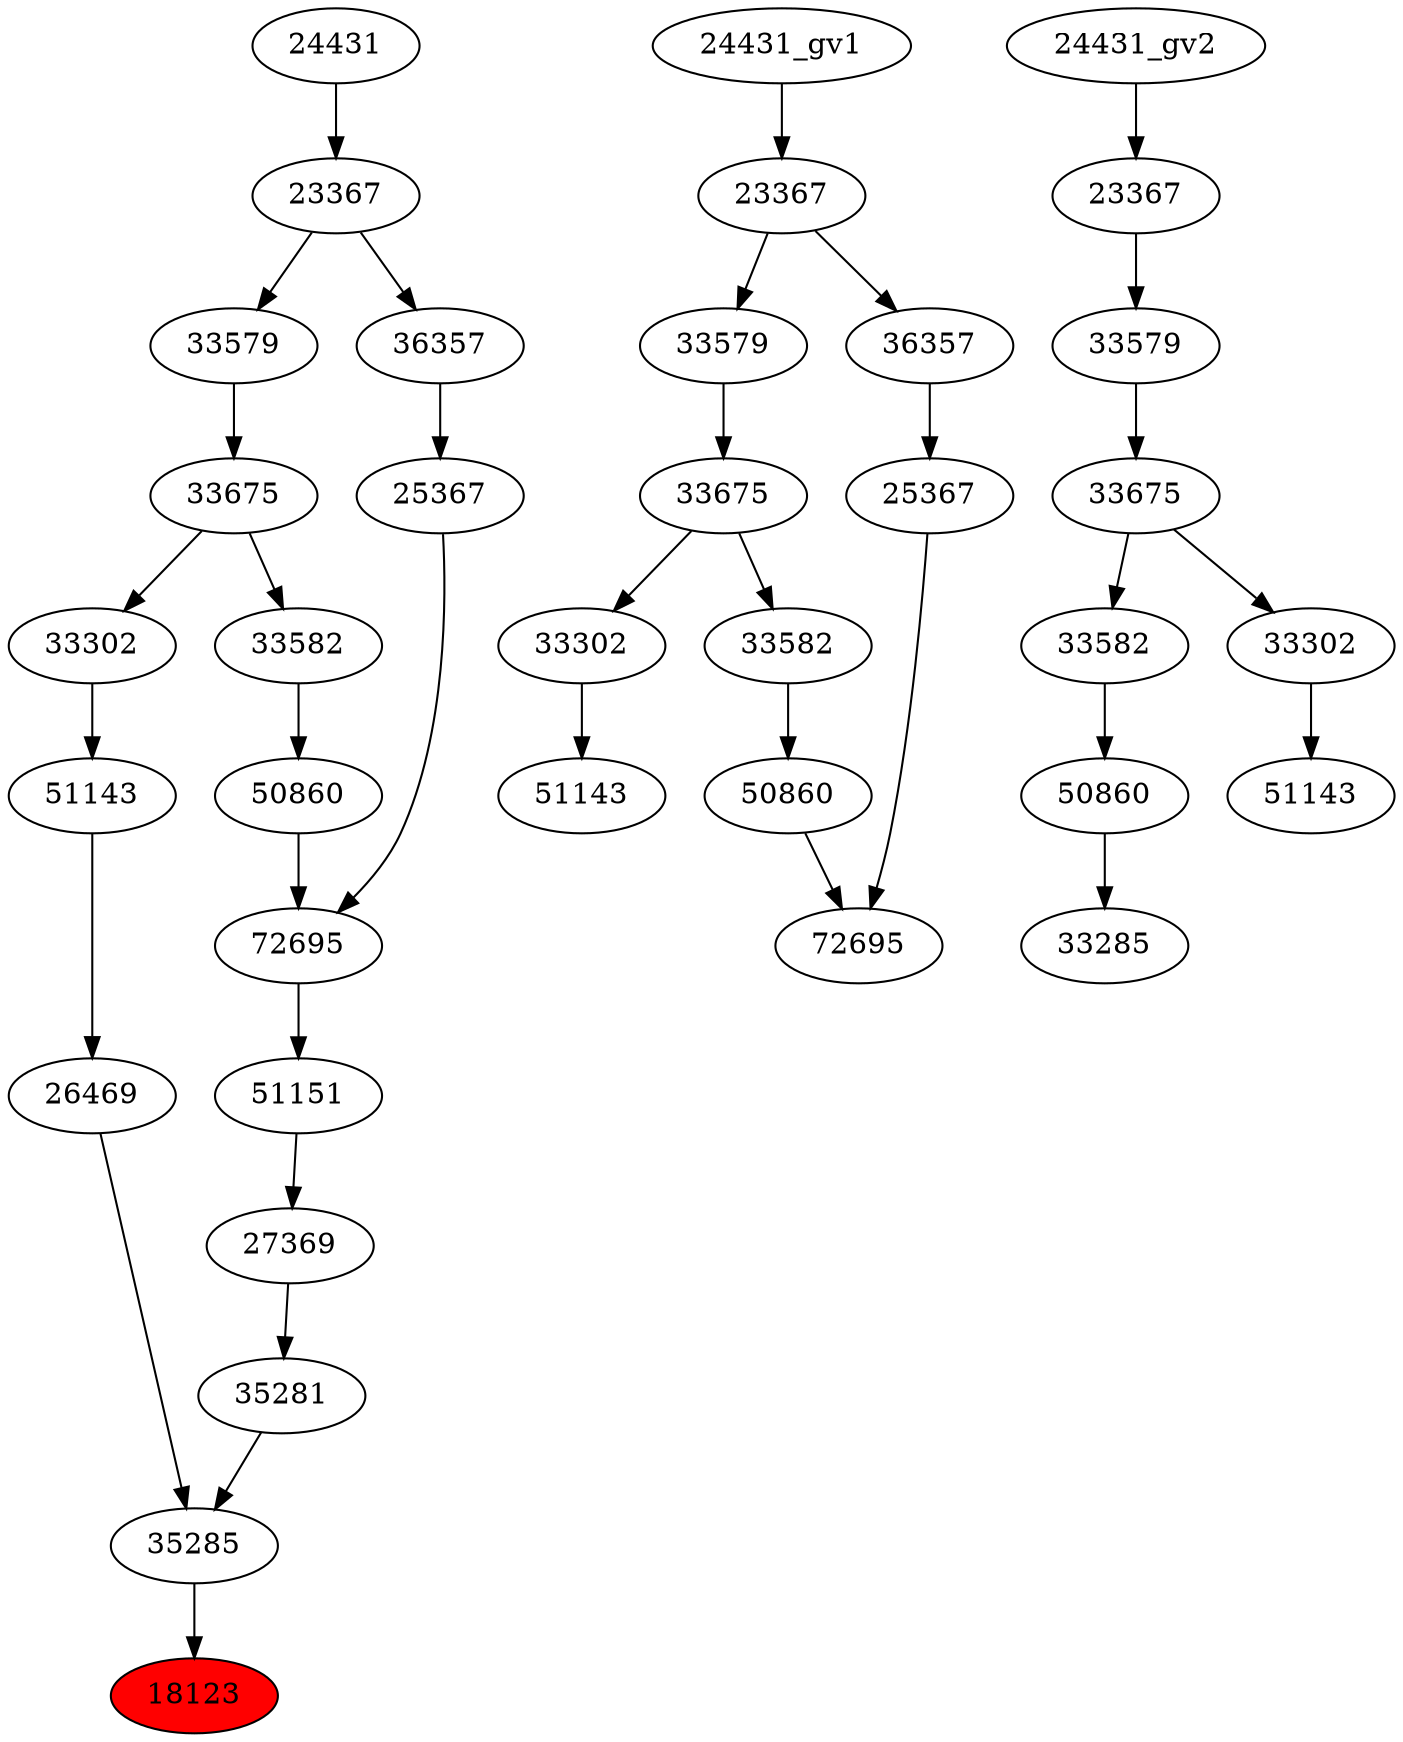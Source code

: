 strict digraph root {
	node [label="\N"];
	{
		node [fillcolor="",
			label="\N",
			style=""
		];
		18123		 [fillcolor=red,
			label=18123,
			style=filled];
		35285		 [label=35285];
		35285 -> 18123;
		35281		 [label=35281];
		35281 -> 35285;
		26469		 [label=26469];
		26469 -> 35285;
		27369		 [label=27369];
		27369 -> 35281;
		51143		 [label=51143];
		51143 -> 26469;
		51151		 [label=51151];
		51151 -> 27369;
		33302		 [label=33302];
		33302 -> 51143;
		72695		 [label=72695];
		72695 -> 51151;
		33675		 [label=33675];
		33675 -> 33302;
		33582		 [label=33582];
		33675 -> 33582;
		50860		 [label=50860];
		50860 -> 72695;
		25367		 [label=25367];
		25367 -> 72695;
		33579		 [label=33579];
		33579 -> 33675;
		33582 -> 50860;
		36357		 [label=36357];
		36357 -> 25367;
		23367		 [label=23367];
		23367 -> 33579;
		23367 -> 36357;
		24431		 [label=24431];
		24431 -> 23367;
	}
	{
		node [label="\N"];
		"51143_gv1"		 [label=51143];
		"33302_gv1"		 [label=33302];
		"33302_gv1" -> "51143_gv1";
		"33675_gv1"		 [label=33675];
		"33675_gv1" -> "33302_gv1";
		"33582_gv1"		 [label=33582];
		"33675_gv1" -> "33582_gv1";
		"72695_gv1"		 [label=72695];
		"50860_gv1"		 [label=50860];
		"50860_gv1" -> "72695_gv1";
		"25367_gv1"		 [label=25367];
		"25367_gv1" -> "72695_gv1";
		"33579_gv1"		 [label=33579];
		"33579_gv1" -> "33675_gv1";
		"33582_gv1" -> "50860_gv1";
		"36357_gv1"		 [label=36357];
		"36357_gv1" -> "25367_gv1";
		"23367_gv1"		 [label=23367];
		"23367_gv1" -> "33579_gv1";
		"23367_gv1" -> "36357_gv1";
		"24431_gv1" -> "23367_gv1";
	}
	{
		node [label="\N"];
		"50860_gv2"		 [label=50860];
		33285		 [label=33285];
		"50860_gv2" -> 33285;
		"33582_gv2"		 [label=33582];
		"33582_gv2" -> "50860_gv2";
		"51143_gv2"		 [label=51143];
		"33302_gv2"		 [label=33302];
		"33302_gv2" -> "51143_gv2";
		"33675_gv2"		 [label=33675];
		"33675_gv2" -> "33582_gv2";
		"33675_gv2" -> "33302_gv2";
		"33579_gv2"		 [label=33579];
		"33579_gv2" -> "33675_gv2";
		"23367_gv2"		 [label=23367];
		"23367_gv2" -> "33579_gv2";
		"24431_gv2" -> "23367_gv2";
	}
}
